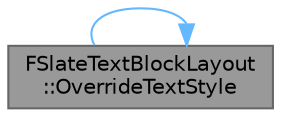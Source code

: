 digraph "FSlateTextBlockLayout::OverrideTextStyle"
{
 // INTERACTIVE_SVG=YES
 // LATEX_PDF_SIZE
  bgcolor="transparent";
  edge [fontname=Helvetica,fontsize=10,labelfontname=Helvetica,labelfontsize=10];
  node [fontname=Helvetica,fontsize=10,shape=box,height=0.2,width=0.4];
  rankdir="LR";
  Node1 [id="Node000001",label="FSlateTextBlockLayout\l::OverrideTextStyle",height=0.2,width=0.4,color="gray40", fillcolor="grey60", style="filled", fontcolor="black",tooltip="Override the text style used and immediately update the text layout (if required)."];
  Node1 -> Node1 [id="edge1_Node000001_Node000001",color="steelblue1",style="solid",tooltip=" "];
}

